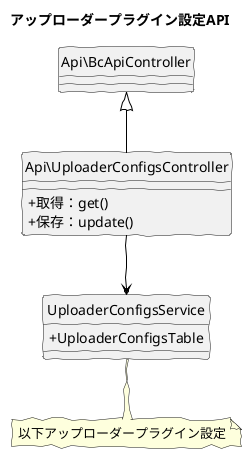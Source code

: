 @startuml
skinparam handwritten true
skinparam backgroundColor white
hide circle
skinparam classAttributeIconSize 0

title アップローダープラグイン設定API


class Api\BcApiController {
}

class Api\UploaderConfigsController {
  + 取得：get()
  + 保存：update()
}

class UploaderConfigsService {
  + UploaderConfigsTable
}

Api\UploaderConfigsController -up[#Black]-|> Api\BcApiController
Api\UploaderConfigsController -down[#Black]-> UploaderConfigsService

note "以下アップローダープラグイン設定" as note
UploaderConfigsService .. note

@enduml
